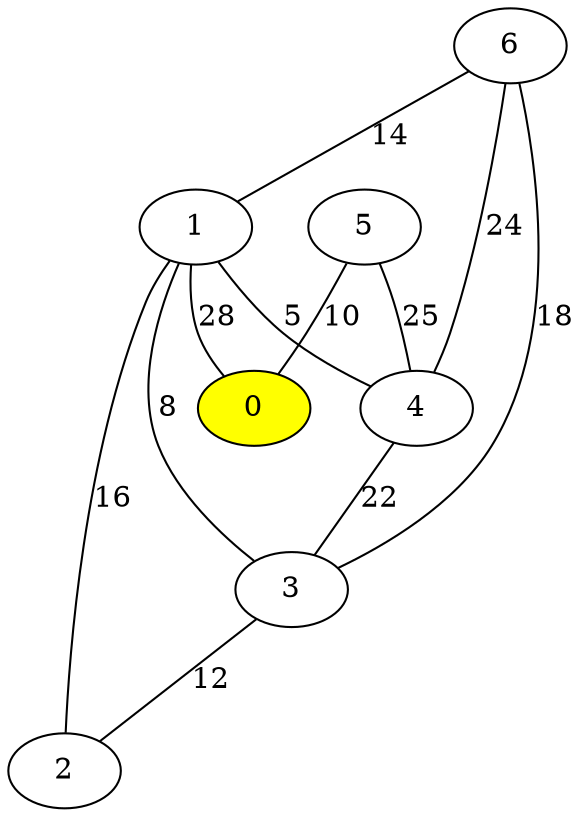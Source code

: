 graph G {
 1 -- 0 [label="28"]
 1 -- 2 [label="16"]
 1 -- 3 [label="8"]
 1 -- 4 [label="5"]
 3 -- 2 [label="12"]
 4 -- 3 [label="22"]
 5 -- 0 [label="10"]
 5 -- 4 [label="25"]
 6 -- 1 [label="14"]
 6 -- 3 [label="18"]
 6 -- 4 [label="24"]
0 [style=filled, fillcolor=yellow]
}
